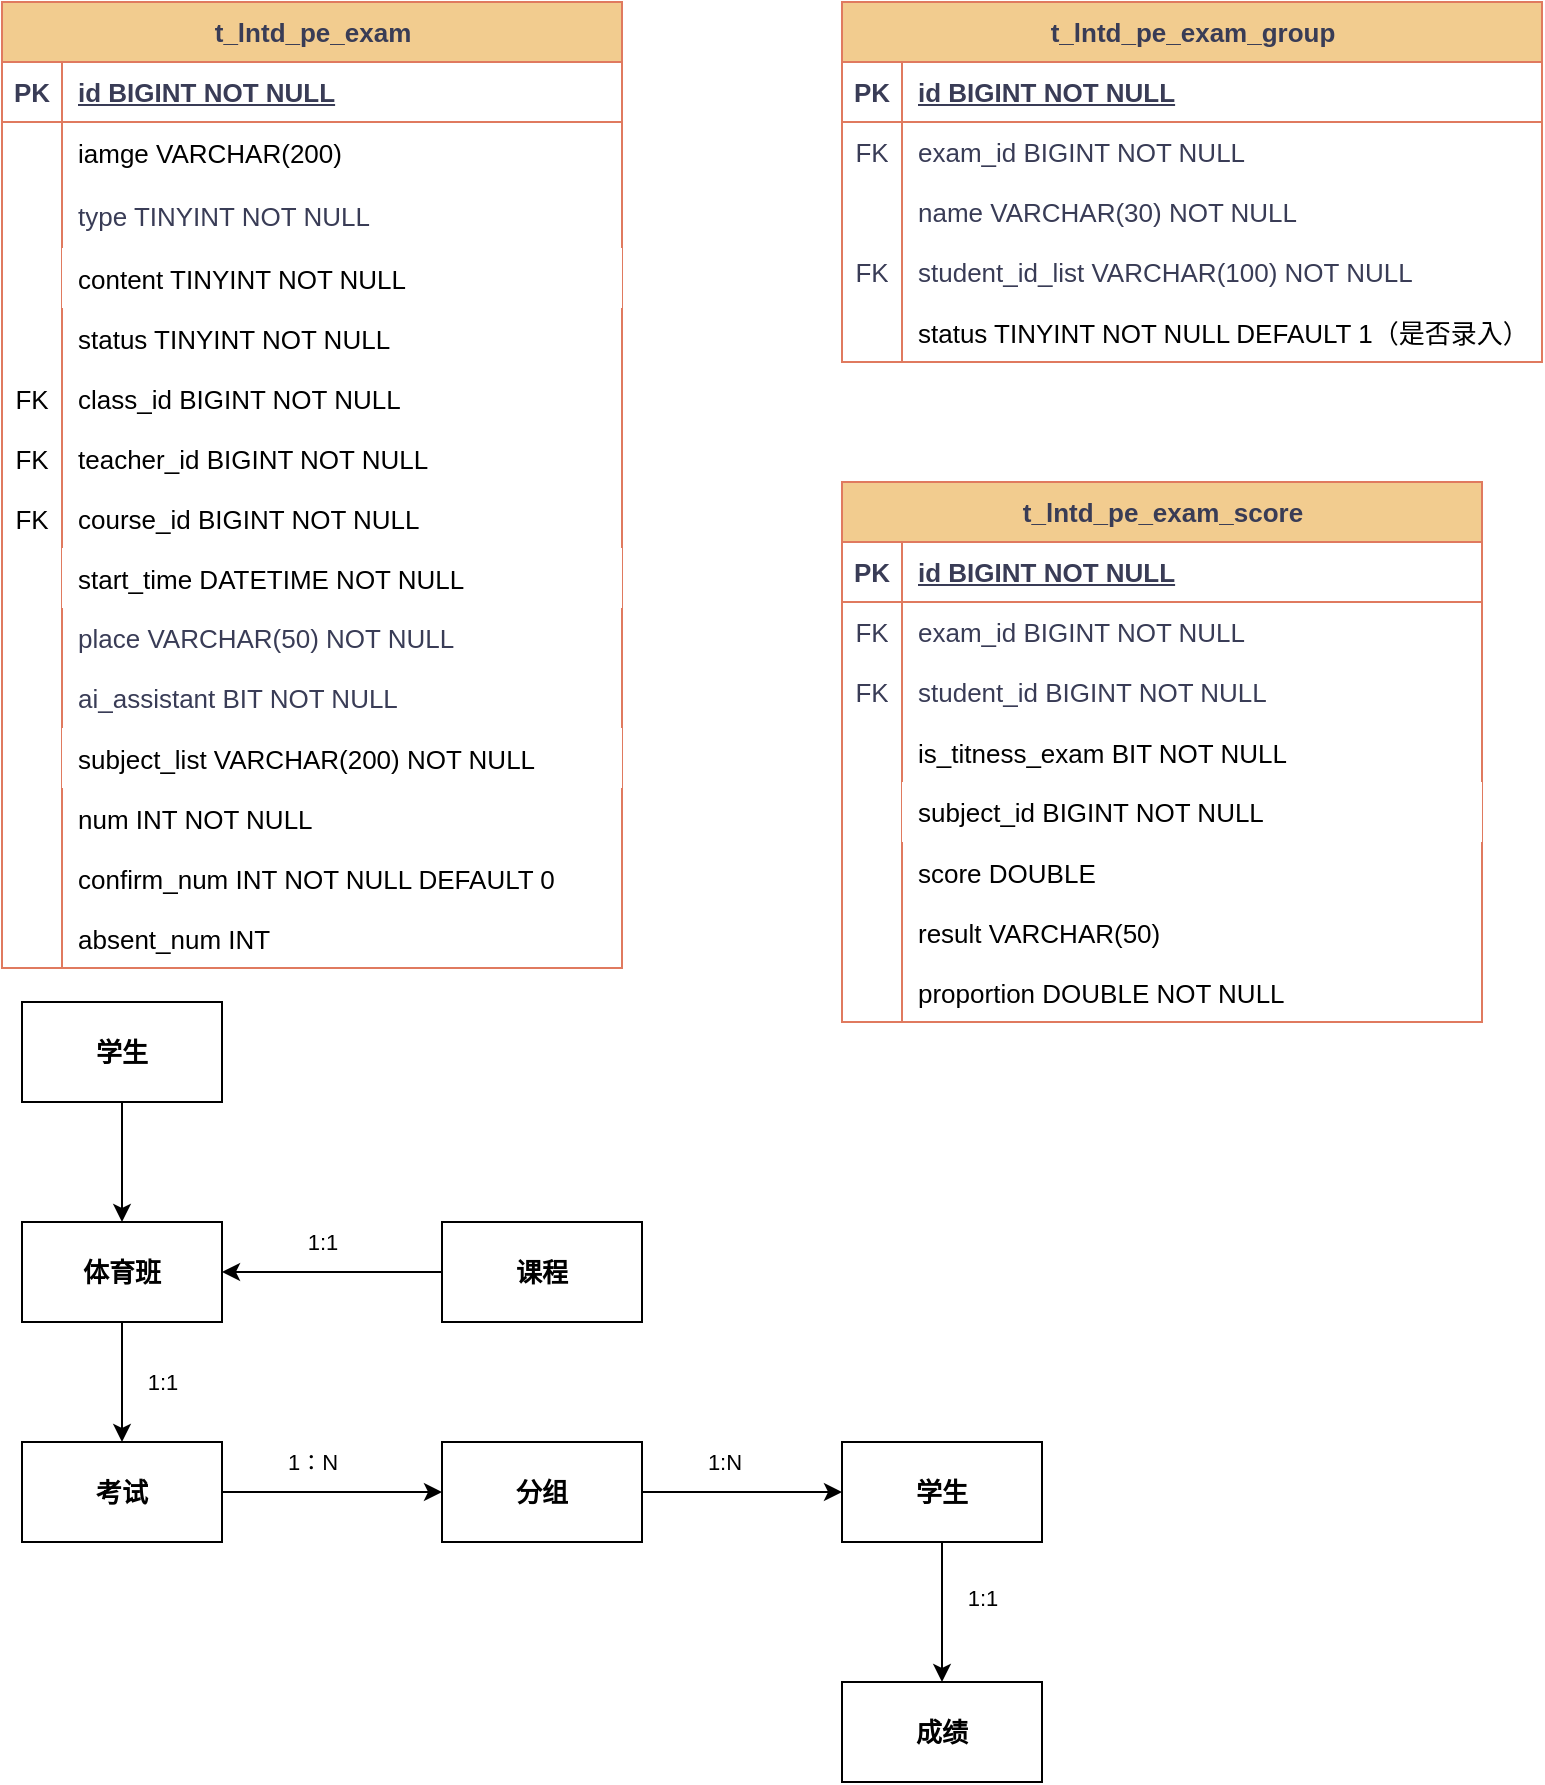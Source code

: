 <mxfile version="24.2.5" type="device">
  <diagram name="第 1 页" id="O5z4hgRswGMpczc-mdKm">
    <mxGraphModel dx="941" dy="645" grid="1" gridSize="10" guides="1" tooltips="1" connect="1" arrows="1" fold="1" page="1" pageScale="1" pageWidth="827" pageHeight="1169" math="0" shadow="0">
      <root>
        <mxCell id="0" />
        <mxCell id="1" parent="0" />
        <mxCell id="7pwZkPEPgMHPhEDgRjOz-5" value="t_lntd_pe_exam" style="shape=table;startSize=30;container=1;collapsible=1;childLayout=tableLayout;fixedRows=1;rowLines=0;fontStyle=1;align=center;resizeLast=1;html=1;strokeColor=#E07A5F;fontColor=#393C56;fillColor=#F2CC8F;fontSize=13;" parent="1" vertex="1">
          <mxGeometry x="150" y="140" width="310" height="483" as="geometry" />
        </mxCell>
        <mxCell id="7pwZkPEPgMHPhEDgRjOz-6" value="" style="shape=tableRow;horizontal=0;startSize=0;swimlaneHead=0;swimlaneBody=0;fillColor=none;collapsible=0;dropTarget=0;points=[[0,0.5],[1,0.5]];portConstraint=eastwest;top=0;left=0;right=0;bottom=1;strokeColor=#E07A5F;fontColor=#393C56;fontSize=13;" parent="7pwZkPEPgMHPhEDgRjOz-5" vertex="1">
          <mxGeometry y="30" width="310" height="30" as="geometry" />
        </mxCell>
        <mxCell id="7pwZkPEPgMHPhEDgRjOz-7" value="PK" style="shape=partialRectangle;connectable=0;fillColor=none;top=0;left=0;bottom=0;right=0;fontStyle=1;overflow=hidden;whiteSpace=wrap;html=1;strokeColor=#E07A5F;fontColor=#393C56;fontSize=13;" parent="7pwZkPEPgMHPhEDgRjOz-6" vertex="1">
          <mxGeometry width="30" height="30" as="geometry">
            <mxRectangle width="30" height="30" as="alternateBounds" />
          </mxGeometry>
        </mxCell>
        <mxCell id="7pwZkPEPgMHPhEDgRjOz-8" value="id BIGINT NOT NULL" style="shape=partialRectangle;connectable=0;fillColor=none;top=0;left=0;bottom=0;right=0;align=left;spacingLeft=6;fontStyle=5;overflow=hidden;whiteSpace=wrap;html=1;strokeColor=#E07A5F;fontColor=#393C56;fontSize=13;" parent="7pwZkPEPgMHPhEDgRjOz-6" vertex="1">
          <mxGeometry x="30" width="280" height="30" as="geometry">
            <mxRectangle width="280" height="30" as="alternateBounds" />
          </mxGeometry>
        </mxCell>
        <mxCell id="7pwZkPEPgMHPhEDgRjOz-34" value="" style="shape=tableRow;horizontal=0;startSize=0;swimlaneHead=0;swimlaneBody=0;fillColor=none;collapsible=0;dropTarget=0;points=[[0,0.5],[1,0.5]];portConstraint=eastwest;top=0;left=0;right=0;bottom=0;" parent="7pwZkPEPgMHPhEDgRjOz-5" vertex="1">
          <mxGeometry y="60" width="310" height="30" as="geometry" />
        </mxCell>
        <mxCell id="7pwZkPEPgMHPhEDgRjOz-35" value="" style="shape=partialRectangle;connectable=0;fillColor=none;top=0;left=0;bottom=0;right=0;editable=1;overflow=hidden;fontSize=13;" parent="7pwZkPEPgMHPhEDgRjOz-34" vertex="1">
          <mxGeometry width="30" height="30" as="geometry">
            <mxRectangle width="30" height="30" as="alternateBounds" />
          </mxGeometry>
        </mxCell>
        <mxCell id="7pwZkPEPgMHPhEDgRjOz-36" value="iamge VARCHAR(200)" style="shape=partialRectangle;connectable=0;fillColor=none;top=0;left=0;bottom=0;right=0;align=left;spacingLeft=6;overflow=hidden;fontSize=13;" parent="7pwZkPEPgMHPhEDgRjOz-34" vertex="1">
          <mxGeometry x="30" width="280" height="30" as="geometry">
            <mxRectangle width="280" height="30" as="alternateBounds" />
          </mxGeometry>
        </mxCell>
        <mxCell id="7pwZkPEPgMHPhEDgRjOz-9" value="" style="shape=tableRow;horizontal=0;startSize=0;swimlaneHead=0;swimlaneBody=0;fillColor=none;collapsible=0;dropTarget=0;points=[[0,0.5],[1,0.5]];portConstraint=eastwest;top=0;left=0;right=0;bottom=0;strokeColor=#E07A5F;fontColor=#393C56;fontSize=13;" parent="7pwZkPEPgMHPhEDgRjOz-5" vertex="1">
          <mxGeometry y="90" width="310" height="33" as="geometry" />
        </mxCell>
        <mxCell id="7pwZkPEPgMHPhEDgRjOz-10" value="" style="shape=partialRectangle;connectable=0;fillColor=none;top=0;left=0;bottom=0;right=0;fontStyle=0;overflow=hidden;whiteSpace=wrap;html=1;strokeColor=#E07A5F;fontColor=#393C56;fontSize=13;" parent="7pwZkPEPgMHPhEDgRjOz-9" vertex="1">
          <mxGeometry width="30" height="33" as="geometry">
            <mxRectangle width="30" height="33" as="alternateBounds" />
          </mxGeometry>
        </mxCell>
        <mxCell id="7pwZkPEPgMHPhEDgRjOz-11" value="type TINYINT NOT NULL" style="shape=partialRectangle;connectable=0;fillColor=none;top=0;left=0;bottom=0;right=0;align=left;spacingLeft=6;fontStyle=0;overflow=hidden;whiteSpace=wrap;html=1;strokeColor=#E07A5F;fontColor=#393C56;fontSize=13;" parent="7pwZkPEPgMHPhEDgRjOz-9" vertex="1">
          <mxGeometry x="30" width="280" height="33" as="geometry">
            <mxRectangle width="280" height="33" as="alternateBounds" />
          </mxGeometry>
        </mxCell>
        <mxCell id="7pwZkPEPgMHPhEDgRjOz-12" value="" style="shape=tableRow;horizontal=0;startSize=0;swimlaneHead=0;swimlaneBody=0;fillColor=none;collapsible=0;dropTarget=0;points=[[0,0.5],[1,0.5]];portConstraint=eastwest;top=0;left=0;right=0;bottom=0;" parent="7pwZkPEPgMHPhEDgRjOz-5" vertex="1">
          <mxGeometry y="123" width="310" height="30" as="geometry" />
        </mxCell>
        <mxCell id="7pwZkPEPgMHPhEDgRjOz-13" value="" style="shape=partialRectangle;connectable=0;fillColor=none;top=0;left=0;bottom=0;right=0;editable=1;overflow=hidden;fontSize=13;" parent="7pwZkPEPgMHPhEDgRjOz-12" vertex="1">
          <mxGeometry width="30" height="30" as="geometry">
            <mxRectangle width="30" height="30" as="alternateBounds" />
          </mxGeometry>
        </mxCell>
        <mxCell id="7pwZkPEPgMHPhEDgRjOz-14" value="content TINYINT NOT NULL" style="shape=partialRectangle;connectable=0;top=0;left=0;bottom=0;right=0;align=left;spacingLeft=6;overflow=hidden;fontSize=13;" parent="7pwZkPEPgMHPhEDgRjOz-12" vertex="1">
          <mxGeometry x="30" width="280" height="30" as="geometry">
            <mxRectangle width="280" height="30" as="alternateBounds" />
          </mxGeometry>
        </mxCell>
        <mxCell id="7pwZkPEPgMHPhEDgRjOz-37" value="" style="shape=tableRow;horizontal=0;startSize=0;swimlaneHead=0;swimlaneBody=0;fillColor=none;collapsible=0;dropTarget=0;points=[[0,0.5],[1,0.5]];portConstraint=eastwest;top=0;left=0;right=0;bottom=0;" parent="7pwZkPEPgMHPhEDgRjOz-5" vertex="1">
          <mxGeometry y="153" width="310" height="30" as="geometry" />
        </mxCell>
        <mxCell id="7pwZkPEPgMHPhEDgRjOz-38" value="" style="shape=partialRectangle;connectable=0;fillColor=none;top=0;left=0;bottom=0;right=0;editable=1;overflow=hidden;fontSize=13;" parent="7pwZkPEPgMHPhEDgRjOz-37" vertex="1">
          <mxGeometry width="30" height="30" as="geometry">
            <mxRectangle width="30" height="30" as="alternateBounds" />
          </mxGeometry>
        </mxCell>
        <mxCell id="7pwZkPEPgMHPhEDgRjOz-39" value="status TINYINT NOT NULL" style="shape=partialRectangle;connectable=0;fillColor=none;top=0;left=0;bottom=0;right=0;align=left;spacingLeft=6;overflow=hidden;fontSize=13;" parent="7pwZkPEPgMHPhEDgRjOz-37" vertex="1">
          <mxGeometry x="30" width="280" height="30" as="geometry">
            <mxRectangle width="280" height="30" as="alternateBounds" />
          </mxGeometry>
        </mxCell>
        <mxCell id="7pwZkPEPgMHPhEDgRjOz-40" value="" style="shape=tableRow;horizontal=0;startSize=0;swimlaneHead=0;swimlaneBody=0;fillColor=none;collapsible=0;dropTarget=0;points=[[0,0.5],[1,0.5]];portConstraint=eastwest;top=0;left=0;right=0;bottom=0;" parent="7pwZkPEPgMHPhEDgRjOz-5" vertex="1">
          <mxGeometry y="183" width="310" height="30" as="geometry" />
        </mxCell>
        <mxCell id="7pwZkPEPgMHPhEDgRjOz-41" value="FK" style="shape=partialRectangle;connectable=0;fillColor=none;top=0;left=0;bottom=0;right=0;editable=1;overflow=hidden;fontSize=13;" parent="7pwZkPEPgMHPhEDgRjOz-40" vertex="1">
          <mxGeometry width="30" height="30" as="geometry">
            <mxRectangle width="30" height="30" as="alternateBounds" />
          </mxGeometry>
        </mxCell>
        <mxCell id="7pwZkPEPgMHPhEDgRjOz-42" value="class_id BIGINT NOT NULL" style="shape=partialRectangle;connectable=0;fillColor=none;top=0;left=0;bottom=0;right=0;align=left;spacingLeft=6;overflow=hidden;fontSize=13;" parent="7pwZkPEPgMHPhEDgRjOz-40" vertex="1">
          <mxGeometry x="30" width="280" height="30" as="geometry">
            <mxRectangle width="280" height="30" as="alternateBounds" />
          </mxGeometry>
        </mxCell>
        <mxCell id="7pwZkPEPgMHPhEDgRjOz-46" value="" style="shape=tableRow;horizontal=0;startSize=0;swimlaneHead=0;swimlaneBody=0;fillColor=none;collapsible=0;dropTarget=0;points=[[0,0.5],[1,0.5]];portConstraint=eastwest;top=0;left=0;right=0;bottom=0;" parent="7pwZkPEPgMHPhEDgRjOz-5" vertex="1">
          <mxGeometry y="213" width="310" height="30" as="geometry" />
        </mxCell>
        <mxCell id="7pwZkPEPgMHPhEDgRjOz-47" value="FK" style="shape=partialRectangle;connectable=0;fillColor=none;top=0;left=0;bottom=0;right=0;editable=1;overflow=hidden;fontSize=13;" parent="7pwZkPEPgMHPhEDgRjOz-46" vertex="1">
          <mxGeometry width="30" height="30" as="geometry">
            <mxRectangle width="30" height="30" as="alternateBounds" />
          </mxGeometry>
        </mxCell>
        <mxCell id="7pwZkPEPgMHPhEDgRjOz-48" value="teacher_id BIGINT NOT NULL" style="shape=partialRectangle;connectable=0;fillColor=none;top=0;left=0;bottom=0;right=0;align=left;spacingLeft=6;overflow=hidden;fontSize=13;" parent="7pwZkPEPgMHPhEDgRjOz-46" vertex="1">
          <mxGeometry x="30" width="280" height="30" as="geometry">
            <mxRectangle width="280" height="30" as="alternateBounds" />
          </mxGeometry>
        </mxCell>
        <mxCell id="W1W9nq3DdNH4J-xz-2Bn-3" value="" style="shape=tableRow;horizontal=0;startSize=0;swimlaneHead=0;swimlaneBody=0;fillColor=none;collapsible=0;dropTarget=0;points=[[0,0.5],[1,0.5]];portConstraint=eastwest;top=0;left=0;right=0;bottom=0;" vertex="1" parent="7pwZkPEPgMHPhEDgRjOz-5">
          <mxGeometry y="243" width="310" height="30" as="geometry" />
        </mxCell>
        <mxCell id="W1W9nq3DdNH4J-xz-2Bn-4" value="FK" style="shape=partialRectangle;connectable=0;fillColor=none;top=0;left=0;bottom=0;right=0;editable=1;overflow=hidden;fontSize=13;" vertex="1" parent="W1W9nq3DdNH4J-xz-2Bn-3">
          <mxGeometry width="30" height="30" as="geometry">
            <mxRectangle width="30" height="30" as="alternateBounds" />
          </mxGeometry>
        </mxCell>
        <mxCell id="W1W9nq3DdNH4J-xz-2Bn-5" value="course_id BIGINT NOT NULL" style="shape=partialRectangle;connectable=0;fillColor=none;top=0;left=0;bottom=0;right=0;align=left;spacingLeft=6;overflow=hidden;fontSize=13;" vertex="1" parent="W1W9nq3DdNH4J-xz-2Bn-3">
          <mxGeometry x="30" width="280" height="30" as="geometry">
            <mxRectangle width="280" height="30" as="alternateBounds" />
          </mxGeometry>
        </mxCell>
        <mxCell id="7pwZkPEPgMHPhEDgRjOz-15" value="" style="shape=tableRow;horizontal=0;startSize=0;swimlaneHead=0;swimlaneBody=0;fillColor=none;collapsible=0;dropTarget=0;points=[[0,0.5],[1,0.5]];portConstraint=eastwest;top=0;left=0;right=0;bottom=0;" parent="7pwZkPEPgMHPhEDgRjOz-5" vertex="1">
          <mxGeometry y="273" width="310" height="30" as="geometry" />
        </mxCell>
        <mxCell id="7pwZkPEPgMHPhEDgRjOz-16" value="" style="shape=partialRectangle;connectable=0;fillColor=none;top=0;left=0;bottom=0;right=0;editable=1;overflow=hidden;fontSize=13;" parent="7pwZkPEPgMHPhEDgRjOz-15" vertex="1">
          <mxGeometry width="30" height="30" as="geometry">
            <mxRectangle width="30" height="30" as="alternateBounds" />
          </mxGeometry>
        </mxCell>
        <mxCell id="7pwZkPEPgMHPhEDgRjOz-17" value="start_time DATETIME NOT NULL" style="shape=partialRectangle;connectable=0;top=0;left=0;bottom=0;right=0;align=left;spacingLeft=6;overflow=hidden;fontSize=13;" parent="7pwZkPEPgMHPhEDgRjOz-15" vertex="1">
          <mxGeometry x="30" width="280" height="30" as="geometry">
            <mxRectangle width="280" height="30" as="alternateBounds" />
          </mxGeometry>
        </mxCell>
        <mxCell id="7pwZkPEPgMHPhEDgRjOz-18" value="" style="shape=tableRow;horizontal=0;startSize=0;swimlaneHead=0;swimlaneBody=0;fillColor=none;collapsible=0;dropTarget=0;points=[[0,0.5],[1,0.5]];portConstraint=eastwest;top=0;left=0;right=0;bottom=0;strokeColor=#E07A5F;fontColor=#393C56;fontSize=13;" parent="7pwZkPEPgMHPhEDgRjOz-5" vertex="1">
          <mxGeometry y="303" width="310" height="30" as="geometry" />
        </mxCell>
        <mxCell id="7pwZkPEPgMHPhEDgRjOz-19" value="" style="shape=partialRectangle;connectable=0;fillColor=none;top=0;left=0;bottom=0;right=0;editable=1;overflow=hidden;whiteSpace=wrap;html=1;strokeColor=#E07A5F;fontColor=#393C56;fontSize=13;" parent="7pwZkPEPgMHPhEDgRjOz-18" vertex="1">
          <mxGeometry width="30" height="30" as="geometry">
            <mxRectangle width="30" height="30" as="alternateBounds" />
          </mxGeometry>
        </mxCell>
        <mxCell id="7pwZkPEPgMHPhEDgRjOz-20" value="place VARCHAR(50) NOT NULL" style="shape=partialRectangle;connectable=0;fillColor=none;top=0;left=0;bottom=0;right=0;align=left;spacingLeft=6;overflow=hidden;whiteSpace=wrap;html=1;strokeColor=#E07A5F;fontColor=#393C56;fontSize=13;" parent="7pwZkPEPgMHPhEDgRjOz-18" vertex="1">
          <mxGeometry x="30" width="280" height="30" as="geometry">
            <mxRectangle width="280" height="30" as="alternateBounds" />
          </mxGeometry>
        </mxCell>
        <mxCell id="7pwZkPEPgMHPhEDgRjOz-21" value="" style="shape=tableRow;horizontal=0;startSize=0;swimlaneHead=0;swimlaneBody=0;fillColor=none;collapsible=0;dropTarget=0;points=[[0,0.5],[1,0.5]];portConstraint=eastwest;top=0;left=0;right=0;bottom=0;strokeColor=#E07A5F;fontColor=#393C56;fontSize=13;" parent="7pwZkPEPgMHPhEDgRjOz-5" vertex="1">
          <mxGeometry y="333" width="310" height="30" as="geometry" />
        </mxCell>
        <mxCell id="7pwZkPEPgMHPhEDgRjOz-22" value="" style="shape=partialRectangle;connectable=0;fillColor=none;top=0;left=0;bottom=0;right=0;editable=1;overflow=hidden;whiteSpace=wrap;html=1;strokeColor=#E07A5F;fontColor=#393C56;fontSize=13;" parent="7pwZkPEPgMHPhEDgRjOz-21" vertex="1">
          <mxGeometry width="30" height="30" as="geometry">
            <mxRectangle width="30" height="30" as="alternateBounds" />
          </mxGeometry>
        </mxCell>
        <mxCell id="7pwZkPEPgMHPhEDgRjOz-23" value="ai_assistant BIT NOT NULL" style="shape=partialRectangle;connectable=0;fillColor=none;top=0;left=0;bottom=0;right=0;align=left;spacingLeft=6;overflow=hidden;whiteSpace=wrap;html=1;strokeColor=#E07A5F;fontColor=#393C56;fontSize=13;" parent="7pwZkPEPgMHPhEDgRjOz-21" vertex="1">
          <mxGeometry x="30" width="280" height="30" as="geometry">
            <mxRectangle width="280" height="30" as="alternateBounds" />
          </mxGeometry>
        </mxCell>
        <mxCell id="7pwZkPEPgMHPhEDgRjOz-25" value="" style="shape=tableRow;horizontal=0;startSize=0;swimlaneHead=0;swimlaneBody=0;fillColor=none;collapsible=0;dropTarget=0;points=[[0,0.5],[1,0.5]];portConstraint=eastwest;top=0;left=0;right=0;bottom=0;" parent="7pwZkPEPgMHPhEDgRjOz-5" vertex="1">
          <mxGeometry y="363" width="310" height="30" as="geometry" />
        </mxCell>
        <mxCell id="7pwZkPEPgMHPhEDgRjOz-26" value="" style="shape=partialRectangle;connectable=0;fillColor=none;top=0;left=0;bottom=0;right=0;editable=1;overflow=hidden;fontSize=13;" parent="7pwZkPEPgMHPhEDgRjOz-25" vertex="1">
          <mxGeometry width="30" height="30" as="geometry">
            <mxRectangle width="30" height="30" as="alternateBounds" />
          </mxGeometry>
        </mxCell>
        <mxCell id="7pwZkPEPgMHPhEDgRjOz-27" value="subject_list VARCHAR(200) NOT NULL" style="shape=partialRectangle;connectable=0;top=0;left=0;bottom=0;right=0;align=left;spacingLeft=6;overflow=hidden;fontSize=13;" parent="7pwZkPEPgMHPhEDgRjOz-25" vertex="1">
          <mxGeometry x="30" width="280" height="30" as="geometry">
            <mxRectangle width="280" height="30" as="alternateBounds" />
          </mxGeometry>
        </mxCell>
        <mxCell id="7pwZkPEPgMHPhEDgRjOz-28" value="" style="shape=tableRow;horizontal=0;startSize=0;swimlaneHead=0;swimlaneBody=0;fillColor=none;collapsible=0;dropTarget=0;points=[[0,0.5],[1,0.5]];portConstraint=eastwest;top=0;left=0;right=0;bottom=0;" parent="7pwZkPEPgMHPhEDgRjOz-5" vertex="1">
          <mxGeometry y="393" width="310" height="30" as="geometry" />
        </mxCell>
        <mxCell id="7pwZkPEPgMHPhEDgRjOz-29" value="" style="shape=partialRectangle;connectable=0;fillColor=none;top=0;left=0;bottom=0;right=0;editable=1;overflow=hidden;fontSize=13;" parent="7pwZkPEPgMHPhEDgRjOz-28" vertex="1">
          <mxGeometry width="30" height="30" as="geometry">
            <mxRectangle width="30" height="30" as="alternateBounds" />
          </mxGeometry>
        </mxCell>
        <mxCell id="7pwZkPEPgMHPhEDgRjOz-30" value="num INT NOT NULL" style="shape=partialRectangle;connectable=0;fillColor=none;top=0;left=0;bottom=0;right=0;align=left;spacingLeft=6;overflow=hidden;fontSize=13;" parent="7pwZkPEPgMHPhEDgRjOz-28" vertex="1">
          <mxGeometry x="30" width="280" height="30" as="geometry">
            <mxRectangle width="280" height="30" as="alternateBounds" />
          </mxGeometry>
        </mxCell>
        <mxCell id="k04_88dXQ9N5SxL8aaOI-16" value="" style="shape=tableRow;horizontal=0;startSize=0;swimlaneHead=0;swimlaneBody=0;fillColor=none;collapsible=0;dropTarget=0;points=[[0,0.5],[1,0.5]];portConstraint=eastwest;top=0;left=0;right=0;bottom=0;" parent="7pwZkPEPgMHPhEDgRjOz-5" vertex="1">
          <mxGeometry y="423" width="310" height="30" as="geometry" />
        </mxCell>
        <mxCell id="k04_88dXQ9N5SxL8aaOI-17" value="" style="shape=partialRectangle;connectable=0;fillColor=none;top=0;left=0;bottom=0;right=0;editable=1;overflow=hidden;fontSize=13;" parent="k04_88dXQ9N5SxL8aaOI-16" vertex="1">
          <mxGeometry width="30" height="30" as="geometry">
            <mxRectangle width="30" height="30" as="alternateBounds" />
          </mxGeometry>
        </mxCell>
        <mxCell id="k04_88dXQ9N5SxL8aaOI-18" value="confirm_num INT NOT NULL DEFAULT 0" style="shape=partialRectangle;connectable=0;fillColor=none;top=0;left=0;bottom=0;right=0;align=left;spacingLeft=6;overflow=hidden;fontSize=13;" parent="k04_88dXQ9N5SxL8aaOI-16" vertex="1">
          <mxGeometry x="30" width="280" height="30" as="geometry">
            <mxRectangle width="280" height="30" as="alternateBounds" />
          </mxGeometry>
        </mxCell>
        <mxCell id="7pwZkPEPgMHPhEDgRjOz-31" value="" style="shape=tableRow;horizontal=0;startSize=0;swimlaneHead=0;swimlaneBody=0;fillColor=none;collapsible=0;dropTarget=0;points=[[0,0.5],[1,0.5]];portConstraint=eastwest;top=0;left=0;right=0;bottom=0;" parent="7pwZkPEPgMHPhEDgRjOz-5" vertex="1">
          <mxGeometry y="453" width="310" height="30" as="geometry" />
        </mxCell>
        <mxCell id="7pwZkPEPgMHPhEDgRjOz-32" value="" style="shape=partialRectangle;connectable=0;fillColor=none;top=0;left=0;bottom=0;right=0;editable=1;overflow=hidden;fontSize=13;" parent="7pwZkPEPgMHPhEDgRjOz-31" vertex="1">
          <mxGeometry width="30" height="30" as="geometry">
            <mxRectangle width="30" height="30" as="alternateBounds" />
          </mxGeometry>
        </mxCell>
        <mxCell id="7pwZkPEPgMHPhEDgRjOz-33" value="absent_num INT" style="shape=partialRectangle;connectable=0;fillColor=none;top=0;left=0;bottom=0;right=0;align=left;spacingLeft=6;overflow=hidden;fontSize=13;" parent="7pwZkPEPgMHPhEDgRjOz-31" vertex="1">
          <mxGeometry x="30" width="280" height="30" as="geometry">
            <mxRectangle width="280" height="30" as="alternateBounds" />
          </mxGeometry>
        </mxCell>
        <mxCell id="7pwZkPEPgMHPhEDgRjOz-52" value="t_lntd_pe_exam_group" style="shape=table;startSize=30;container=1;collapsible=1;childLayout=tableLayout;fixedRows=1;rowLines=0;fontStyle=1;align=center;resizeLast=1;html=1;strokeColor=#E07A5F;fontColor=#393C56;fillColor=#F2CC8F;fontSize=13;" parent="1" vertex="1">
          <mxGeometry x="570" y="140" width="350" height="180" as="geometry" />
        </mxCell>
        <mxCell id="7pwZkPEPgMHPhEDgRjOz-53" value="" style="shape=tableRow;horizontal=0;startSize=0;swimlaneHead=0;swimlaneBody=0;fillColor=none;collapsible=0;dropTarget=0;points=[[0,0.5],[1,0.5]];portConstraint=eastwest;top=0;left=0;right=0;bottom=1;strokeColor=#E07A5F;fontColor=#393C56;fontSize=13;" parent="7pwZkPEPgMHPhEDgRjOz-52" vertex="1">
          <mxGeometry y="30" width="350" height="30" as="geometry" />
        </mxCell>
        <mxCell id="7pwZkPEPgMHPhEDgRjOz-54" value="PK" style="shape=partialRectangle;connectable=0;fillColor=none;top=0;left=0;bottom=0;right=0;fontStyle=1;overflow=hidden;whiteSpace=wrap;html=1;strokeColor=#E07A5F;fontColor=#393C56;fontSize=13;" parent="7pwZkPEPgMHPhEDgRjOz-53" vertex="1">
          <mxGeometry width="30" height="30" as="geometry">
            <mxRectangle width="30" height="30" as="alternateBounds" />
          </mxGeometry>
        </mxCell>
        <mxCell id="7pwZkPEPgMHPhEDgRjOz-55" value="id BIGINT NOT NULL" style="shape=partialRectangle;connectable=0;fillColor=none;top=0;left=0;bottom=0;right=0;align=left;spacingLeft=6;fontStyle=5;overflow=hidden;whiteSpace=wrap;html=1;strokeColor=#E07A5F;fontColor=#393C56;fontSize=13;" parent="7pwZkPEPgMHPhEDgRjOz-53" vertex="1">
          <mxGeometry x="30" width="320" height="30" as="geometry">
            <mxRectangle width="320" height="30" as="alternateBounds" />
          </mxGeometry>
        </mxCell>
        <mxCell id="7pwZkPEPgMHPhEDgRjOz-59" value="" style="shape=tableRow;horizontal=0;startSize=0;swimlaneHead=0;swimlaneBody=0;fillColor=none;collapsible=0;dropTarget=0;points=[[0,0.5],[1,0.5]];portConstraint=eastwest;top=0;left=0;right=0;bottom=0;strokeColor=#E07A5F;fontColor=#393C56;fontSize=13;" parent="7pwZkPEPgMHPhEDgRjOz-52" vertex="1">
          <mxGeometry y="60" width="350" height="30" as="geometry" />
        </mxCell>
        <mxCell id="7pwZkPEPgMHPhEDgRjOz-60" value="FK" style="shape=partialRectangle;connectable=0;fillColor=none;top=0;left=0;bottom=0;right=0;editable=1;overflow=hidden;whiteSpace=wrap;html=1;strokeColor=#E07A5F;fontColor=#393C56;fontSize=13;" parent="7pwZkPEPgMHPhEDgRjOz-59" vertex="1">
          <mxGeometry width="30" height="30" as="geometry">
            <mxRectangle width="30" height="30" as="alternateBounds" />
          </mxGeometry>
        </mxCell>
        <mxCell id="7pwZkPEPgMHPhEDgRjOz-61" value="&lt;span style=&quot;text-align: center; text-wrap: nowrap;&quot;&gt;exam&lt;/span&gt;_id BIGINT NOT NULL" style="shape=partialRectangle;connectable=0;fillColor=none;top=0;left=0;bottom=0;right=0;align=left;spacingLeft=6;overflow=hidden;whiteSpace=wrap;html=1;strokeColor=#E07A5F;fontColor=#393C56;fontSize=13;" parent="7pwZkPEPgMHPhEDgRjOz-59" vertex="1">
          <mxGeometry x="30" width="320" height="30" as="geometry">
            <mxRectangle width="320" height="30" as="alternateBounds" />
          </mxGeometry>
        </mxCell>
        <mxCell id="7pwZkPEPgMHPhEDgRjOz-56" value="" style="shape=tableRow;horizontal=0;startSize=0;swimlaneHead=0;swimlaneBody=0;fillColor=none;collapsible=0;dropTarget=0;points=[[0,0.5],[1,0.5]];portConstraint=eastwest;top=0;left=0;right=0;bottom=0;strokeColor=#E07A5F;fontColor=#393C56;fontSize=13;" parent="7pwZkPEPgMHPhEDgRjOz-52" vertex="1">
          <mxGeometry y="90" width="350" height="30" as="geometry" />
        </mxCell>
        <mxCell id="7pwZkPEPgMHPhEDgRjOz-57" value="" style="shape=partialRectangle;connectable=0;fillColor=none;top=0;left=0;bottom=0;right=0;editable=1;overflow=hidden;whiteSpace=wrap;html=1;strokeColor=#E07A5F;fontColor=#393C56;fontSize=13;" parent="7pwZkPEPgMHPhEDgRjOz-56" vertex="1">
          <mxGeometry width="30" height="30" as="geometry">
            <mxRectangle width="30" height="30" as="alternateBounds" />
          </mxGeometry>
        </mxCell>
        <mxCell id="7pwZkPEPgMHPhEDgRjOz-58" value="name VARCHAR(30) NOT NULL" style="shape=partialRectangle;connectable=0;fillColor=none;top=0;left=0;bottom=0;right=0;align=left;spacingLeft=6;overflow=hidden;whiteSpace=wrap;html=1;strokeColor=#E07A5F;fontColor=#393C56;fontSize=13;" parent="7pwZkPEPgMHPhEDgRjOz-56" vertex="1">
          <mxGeometry x="30" width="320" height="30" as="geometry">
            <mxRectangle width="320" height="30" as="alternateBounds" />
          </mxGeometry>
        </mxCell>
        <mxCell id="7pwZkPEPgMHPhEDgRjOz-62" value="" style="shape=tableRow;horizontal=0;startSize=0;swimlaneHead=0;swimlaneBody=0;fillColor=none;collapsible=0;dropTarget=0;points=[[0,0.5],[1,0.5]];portConstraint=eastwest;top=0;left=0;right=0;bottom=0;strokeColor=#E07A5F;fontColor=#393C56;fontSize=13;" parent="7pwZkPEPgMHPhEDgRjOz-52" vertex="1">
          <mxGeometry y="120" width="350" height="30" as="geometry" />
        </mxCell>
        <mxCell id="7pwZkPEPgMHPhEDgRjOz-63" value="FK" style="shape=partialRectangle;connectable=0;fillColor=none;top=0;left=0;bottom=0;right=0;editable=1;overflow=hidden;whiteSpace=wrap;html=1;strokeColor=#E07A5F;fontColor=#393C56;fontSize=13;" parent="7pwZkPEPgMHPhEDgRjOz-62" vertex="1">
          <mxGeometry width="30" height="30" as="geometry">
            <mxRectangle width="30" height="30" as="alternateBounds" />
          </mxGeometry>
        </mxCell>
        <mxCell id="7pwZkPEPgMHPhEDgRjOz-64" value="student_id_list VARCHAR(100) NOT NULL" style="shape=partialRectangle;connectable=0;fillColor=none;top=0;left=0;bottom=0;right=0;align=left;spacingLeft=6;overflow=hidden;whiteSpace=wrap;html=1;strokeColor=#E07A5F;fontColor=#393C56;fontSize=13;" parent="7pwZkPEPgMHPhEDgRjOz-62" vertex="1">
          <mxGeometry x="30" width="320" height="30" as="geometry">
            <mxRectangle width="320" height="30" as="alternateBounds" />
          </mxGeometry>
        </mxCell>
        <mxCell id="7pwZkPEPgMHPhEDgRjOz-72" value="" style="shape=tableRow;horizontal=0;startSize=0;swimlaneHead=0;swimlaneBody=0;fillColor=none;collapsible=0;dropTarget=0;points=[[0,0.5],[1,0.5]];portConstraint=eastwest;top=0;left=0;right=0;bottom=0;" parent="7pwZkPEPgMHPhEDgRjOz-52" vertex="1">
          <mxGeometry y="150" width="350" height="30" as="geometry" />
        </mxCell>
        <mxCell id="7pwZkPEPgMHPhEDgRjOz-73" value="" style="shape=partialRectangle;connectable=0;fillColor=none;top=0;left=0;bottom=0;right=0;editable=1;overflow=hidden;fontSize=13;" parent="7pwZkPEPgMHPhEDgRjOz-72" vertex="1">
          <mxGeometry width="30" height="30" as="geometry">
            <mxRectangle width="30" height="30" as="alternateBounds" />
          </mxGeometry>
        </mxCell>
        <mxCell id="7pwZkPEPgMHPhEDgRjOz-74" value="status TINYINT NOT NULL DEFAULT 1（是否录入）" style="shape=partialRectangle;connectable=0;fillColor=none;top=0;left=0;bottom=0;right=0;align=left;spacingLeft=6;overflow=hidden;fontSize=13;" parent="7pwZkPEPgMHPhEDgRjOz-72" vertex="1">
          <mxGeometry x="30" width="320" height="30" as="geometry">
            <mxRectangle width="320" height="30" as="alternateBounds" />
          </mxGeometry>
        </mxCell>
        <mxCell id="k04_88dXQ9N5SxL8aaOI-7" style="edgeStyle=orthogonalEdgeStyle;rounded=0;orthogonalLoop=1;jettySize=auto;html=1;" parent="1" source="k04_88dXQ9N5SxL8aaOI-1" target="k04_88dXQ9N5SxL8aaOI-3" edge="1">
          <mxGeometry relative="1" as="geometry" />
        </mxCell>
        <mxCell id="k04_88dXQ9N5SxL8aaOI-8" value="1：N" style="edgeLabel;html=1;align=center;verticalAlign=middle;resizable=0;points=[];" parent="k04_88dXQ9N5SxL8aaOI-7" vertex="1" connectable="0">
          <mxGeometry x="-0.436" y="1" relative="1" as="geometry">
            <mxPoint x="14" y="-14" as="offset" />
          </mxGeometry>
        </mxCell>
        <mxCell id="k04_88dXQ9N5SxL8aaOI-1" value="考试" style="rounded=0;whiteSpace=wrap;html=1;fontSize=13;fontStyle=1" parent="1" vertex="1">
          <mxGeometry x="160" y="860" width="100" height="50" as="geometry" />
        </mxCell>
        <mxCell id="k04_88dXQ9N5SxL8aaOI-12" style="edgeStyle=orthogonalEdgeStyle;rounded=0;orthogonalLoop=1;jettySize=auto;html=1;" parent="1" source="k04_88dXQ9N5SxL8aaOI-2" target="k04_88dXQ9N5SxL8aaOI-11" edge="1">
          <mxGeometry relative="1" as="geometry" />
        </mxCell>
        <mxCell id="k04_88dXQ9N5SxL8aaOI-14" value="1:1" style="edgeLabel;html=1;align=center;verticalAlign=middle;resizable=0;points=[];" parent="k04_88dXQ9N5SxL8aaOI-12" vertex="1" connectable="0">
          <mxGeometry x="-0.205" y="-1" relative="1" as="geometry">
            <mxPoint x="21" as="offset" />
          </mxGeometry>
        </mxCell>
        <mxCell id="k04_88dXQ9N5SxL8aaOI-2" value="学生" style="rounded=0;whiteSpace=wrap;html=1;fontSize=13;fontStyle=1" parent="1" vertex="1">
          <mxGeometry x="570" y="860" width="100" height="50" as="geometry" />
        </mxCell>
        <mxCell id="k04_88dXQ9N5SxL8aaOI-9" style="edgeStyle=orthogonalEdgeStyle;rounded=0;orthogonalLoop=1;jettySize=auto;html=1;" parent="1" source="k04_88dXQ9N5SxL8aaOI-3" target="k04_88dXQ9N5SxL8aaOI-2" edge="1">
          <mxGeometry relative="1" as="geometry" />
        </mxCell>
        <mxCell id="k04_88dXQ9N5SxL8aaOI-10" value="1:N" style="edgeLabel;html=1;align=center;verticalAlign=middle;resizable=0;points=[];" parent="k04_88dXQ9N5SxL8aaOI-9" vertex="1" connectable="0">
          <mxGeometry x="0.37" y="-3" relative="1" as="geometry">
            <mxPoint x="-28" y="-18" as="offset" />
          </mxGeometry>
        </mxCell>
        <mxCell id="k04_88dXQ9N5SxL8aaOI-3" value="分组" style="rounded=0;whiteSpace=wrap;html=1;fontSize=13;fontStyle=1" parent="1" vertex="1">
          <mxGeometry x="370" y="860" width="100" height="50" as="geometry" />
        </mxCell>
        <mxCell id="k04_88dXQ9N5SxL8aaOI-5" style="edgeStyle=orthogonalEdgeStyle;rounded=0;orthogonalLoop=1;jettySize=auto;html=1;exitX=0.5;exitY=1;exitDx=0;exitDy=0;entryX=0.5;entryY=0;entryDx=0;entryDy=0;" parent="1" source="k04_88dXQ9N5SxL8aaOI-4" target="k04_88dXQ9N5SxL8aaOI-1" edge="1">
          <mxGeometry relative="1" as="geometry" />
        </mxCell>
        <mxCell id="k04_88dXQ9N5SxL8aaOI-6" value="1:1" style="edgeLabel;html=1;align=center;verticalAlign=middle;resizable=0;points=[];" parent="k04_88dXQ9N5SxL8aaOI-5" vertex="1" connectable="0">
          <mxGeometry x="-0.633" y="2" relative="1" as="geometry">
            <mxPoint x="18" y="19" as="offset" />
          </mxGeometry>
        </mxCell>
        <mxCell id="k04_88dXQ9N5SxL8aaOI-4" value="体育班" style="rounded=0;whiteSpace=wrap;html=1;fontSize=13;fontStyle=1" parent="1" vertex="1">
          <mxGeometry x="160" y="750" width="100" height="50" as="geometry" />
        </mxCell>
        <mxCell id="k04_88dXQ9N5SxL8aaOI-11" value="成绩" style="rounded=0;whiteSpace=wrap;html=1;fontSize=13;fontStyle=1" parent="1" vertex="1">
          <mxGeometry x="570" y="980" width="100" height="50" as="geometry" />
        </mxCell>
        <mxCell id="k04_88dXQ9N5SxL8aaOI-19" value="t_lntd_pe_exam_score" style="shape=table;startSize=30;container=1;collapsible=1;childLayout=tableLayout;fixedRows=1;rowLines=0;fontStyle=1;align=center;resizeLast=1;html=1;strokeColor=#E07A5F;fontColor=#393C56;fillColor=#F2CC8F;fontSize=13;" parent="1" vertex="1">
          <mxGeometry x="570" y="380" width="320" height="270" as="geometry" />
        </mxCell>
        <mxCell id="k04_88dXQ9N5SxL8aaOI-20" value="" style="shape=tableRow;horizontal=0;startSize=0;swimlaneHead=0;swimlaneBody=0;fillColor=none;collapsible=0;dropTarget=0;points=[[0,0.5],[1,0.5]];portConstraint=eastwest;top=0;left=0;right=0;bottom=1;strokeColor=#E07A5F;fontColor=#393C56;fontSize=13;" parent="k04_88dXQ9N5SxL8aaOI-19" vertex="1">
          <mxGeometry y="30" width="320" height="30" as="geometry" />
        </mxCell>
        <mxCell id="k04_88dXQ9N5SxL8aaOI-21" value="PK" style="shape=partialRectangle;connectable=0;fillColor=none;top=0;left=0;bottom=0;right=0;fontStyle=1;overflow=hidden;whiteSpace=wrap;html=1;strokeColor=#E07A5F;fontColor=#393C56;fontSize=13;" parent="k04_88dXQ9N5SxL8aaOI-20" vertex="1">
          <mxGeometry width="30" height="30" as="geometry">
            <mxRectangle width="30" height="30" as="alternateBounds" />
          </mxGeometry>
        </mxCell>
        <mxCell id="k04_88dXQ9N5SxL8aaOI-22" value="id BIGINT NOT NULL" style="shape=partialRectangle;connectable=0;fillColor=none;top=0;left=0;bottom=0;right=0;align=left;spacingLeft=6;fontStyle=5;overflow=hidden;whiteSpace=wrap;html=1;strokeColor=#E07A5F;fontColor=#393C56;fontSize=13;" parent="k04_88dXQ9N5SxL8aaOI-20" vertex="1">
          <mxGeometry x="30" width="290" height="30" as="geometry">
            <mxRectangle width="290" height="30" as="alternateBounds" />
          </mxGeometry>
        </mxCell>
        <mxCell id="k04_88dXQ9N5SxL8aaOI-23" value="" style="shape=tableRow;horizontal=0;startSize=0;swimlaneHead=0;swimlaneBody=0;fillColor=none;collapsible=0;dropTarget=0;points=[[0,0.5],[1,0.5]];portConstraint=eastwest;top=0;left=0;right=0;bottom=0;strokeColor=#E07A5F;fontColor=#393C56;fontSize=13;" parent="k04_88dXQ9N5SxL8aaOI-19" vertex="1">
          <mxGeometry y="60" width="320" height="30" as="geometry" />
        </mxCell>
        <mxCell id="k04_88dXQ9N5SxL8aaOI-24" value="FK" style="shape=partialRectangle;connectable=0;fillColor=none;top=0;left=0;bottom=0;right=0;editable=1;overflow=hidden;whiteSpace=wrap;html=1;strokeColor=#E07A5F;fontColor=#393C56;fontSize=13;" parent="k04_88dXQ9N5SxL8aaOI-23" vertex="1">
          <mxGeometry width="30" height="30" as="geometry">
            <mxRectangle width="30" height="30" as="alternateBounds" />
          </mxGeometry>
        </mxCell>
        <mxCell id="k04_88dXQ9N5SxL8aaOI-25" value="exam_id BIGINT NOT NULL" style="shape=partialRectangle;connectable=0;fillColor=none;top=0;left=0;bottom=0;right=0;align=left;spacingLeft=6;overflow=hidden;whiteSpace=wrap;html=1;strokeColor=#E07A5F;fontColor=#393C56;fontSize=13;" parent="k04_88dXQ9N5SxL8aaOI-23" vertex="1">
          <mxGeometry x="30" width="290" height="30" as="geometry">
            <mxRectangle width="290" height="30" as="alternateBounds" />
          </mxGeometry>
        </mxCell>
        <mxCell id="k04_88dXQ9N5SxL8aaOI-26" value="" style="shape=tableRow;horizontal=0;startSize=0;swimlaneHead=0;swimlaneBody=0;fillColor=none;collapsible=0;dropTarget=0;points=[[0,0.5],[1,0.5]];portConstraint=eastwest;top=0;left=0;right=0;bottom=0;strokeColor=#E07A5F;fontColor=#393C56;fontSize=13;" parent="k04_88dXQ9N5SxL8aaOI-19" vertex="1">
          <mxGeometry y="90" width="320" height="30" as="geometry" />
        </mxCell>
        <mxCell id="k04_88dXQ9N5SxL8aaOI-27" value="FK" style="shape=partialRectangle;connectable=0;fillColor=none;top=0;left=0;bottom=0;right=0;editable=1;overflow=hidden;whiteSpace=wrap;html=1;strokeColor=#E07A5F;fontColor=#393C56;fontSize=13;" parent="k04_88dXQ9N5SxL8aaOI-26" vertex="1">
          <mxGeometry width="30" height="30" as="geometry">
            <mxRectangle width="30" height="30" as="alternateBounds" />
          </mxGeometry>
        </mxCell>
        <mxCell id="k04_88dXQ9N5SxL8aaOI-28" value="student_id BIGINT NOT NULL" style="shape=partialRectangle;connectable=0;fillColor=none;top=0;left=0;bottom=0;right=0;align=left;spacingLeft=6;overflow=hidden;whiteSpace=wrap;html=1;strokeColor=#E07A5F;fontColor=#393C56;fontSize=13;" parent="k04_88dXQ9N5SxL8aaOI-26" vertex="1">
          <mxGeometry x="30" width="290" height="30" as="geometry">
            <mxRectangle width="290" height="30" as="alternateBounds" />
          </mxGeometry>
        </mxCell>
        <mxCell id="W1W9nq3DdNH4J-xz-2Bn-9" value="" style="shape=tableRow;horizontal=0;startSize=0;swimlaneHead=0;swimlaneBody=0;fillColor=none;collapsible=0;dropTarget=0;points=[[0,0.5],[1,0.5]];portConstraint=eastwest;top=0;left=0;right=0;bottom=0;" vertex="1" parent="k04_88dXQ9N5SxL8aaOI-19">
          <mxGeometry y="120" width="320" height="30" as="geometry" />
        </mxCell>
        <mxCell id="W1W9nq3DdNH4J-xz-2Bn-10" value="" style="shape=partialRectangle;connectable=0;fillColor=none;top=0;left=0;bottom=0;right=0;editable=1;overflow=hidden;fontSize=13;" vertex="1" parent="W1W9nq3DdNH4J-xz-2Bn-9">
          <mxGeometry width="30" height="30" as="geometry">
            <mxRectangle width="30" height="30" as="alternateBounds" />
          </mxGeometry>
        </mxCell>
        <mxCell id="W1W9nq3DdNH4J-xz-2Bn-11" value="is_titness_exam BIT NOT NULL" style="shape=partialRectangle;connectable=0;fillColor=none;top=0;left=0;bottom=0;right=0;align=left;spacingLeft=6;overflow=hidden;fontSize=13;" vertex="1" parent="W1W9nq3DdNH4J-xz-2Bn-9">
          <mxGeometry x="30" width="290" height="30" as="geometry">
            <mxRectangle width="290" height="30" as="alternateBounds" />
          </mxGeometry>
        </mxCell>
        <mxCell id="k04_88dXQ9N5SxL8aaOI-29" value="" style="shape=tableRow;horizontal=0;startSize=0;swimlaneHead=0;swimlaneBody=0;fillColor=none;collapsible=0;dropTarget=0;points=[[0,0.5],[1,0.5]];portConstraint=eastwest;top=0;left=0;right=0;bottom=0;strokeColor=#E07A5F;fontColor=#393C56;fontSize=13;" parent="k04_88dXQ9N5SxL8aaOI-19" vertex="1">
          <mxGeometry y="150" width="320" height="30" as="geometry" />
        </mxCell>
        <mxCell id="k04_88dXQ9N5SxL8aaOI-30" value="" style="shape=partialRectangle;connectable=0;fillColor=none;top=0;left=0;bottom=0;right=0;editable=1;overflow=hidden;whiteSpace=wrap;html=1;strokeColor=#E07A5F;fontColor=#393C56;fontSize=13;" parent="k04_88dXQ9N5SxL8aaOI-29" vertex="1">
          <mxGeometry width="30" height="30" as="geometry">
            <mxRectangle width="30" height="30" as="alternateBounds" />
          </mxGeometry>
        </mxCell>
        <mxCell id="k04_88dXQ9N5SxL8aaOI-31" value="subject_id BIGINT NOT NULL" style="shape=partialRectangle;connectable=0;top=0;left=0;bottom=0;right=0;align=left;spacingLeft=6;overflow=hidden;whiteSpace=wrap;html=1;fontSize=13;" parent="k04_88dXQ9N5SxL8aaOI-29" vertex="1">
          <mxGeometry x="30" width="290" height="30" as="geometry">
            <mxRectangle width="290" height="30" as="alternateBounds" />
          </mxGeometry>
        </mxCell>
        <mxCell id="AP5yuvwf9TWIWWbK6n45-1" value="" style="shape=tableRow;horizontal=0;startSize=0;swimlaneHead=0;swimlaneBody=0;fillColor=none;collapsible=0;dropTarget=0;points=[[0,0.5],[1,0.5]];portConstraint=eastwest;top=0;left=0;right=0;bottom=0;" parent="k04_88dXQ9N5SxL8aaOI-19" vertex="1">
          <mxGeometry y="180" width="320" height="30" as="geometry" />
        </mxCell>
        <mxCell id="AP5yuvwf9TWIWWbK6n45-2" value="" style="shape=partialRectangle;connectable=0;fillColor=none;top=0;left=0;bottom=0;right=0;editable=1;overflow=hidden;fontSize=13;" parent="AP5yuvwf9TWIWWbK6n45-1" vertex="1">
          <mxGeometry width="30" height="30" as="geometry">
            <mxRectangle width="30" height="30" as="alternateBounds" />
          </mxGeometry>
        </mxCell>
        <mxCell id="AP5yuvwf9TWIWWbK6n45-3" value="score DOUBLE" style="shape=partialRectangle;connectable=0;fillColor=none;top=0;left=0;bottom=0;right=0;align=left;spacingLeft=6;overflow=hidden;fontSize=13;" parent="AP5yuvwf9TWIWWbK6n45-1" vertex="1">
          <mxGeometry x="30" width="290" height="30" as="geometry">
            <mxRectangle width="290" height="30" as="alternateBounds" />
          </mxGeometry>
        </mxCell>
        <mxCell id="W1W9nq3DdNH4J-xz-2Bn-6" value="" style="shape=tableRow;horizontal=0;startSize=0;swimlaneHead=0;swimlaneBody=0;fillColor=none;collapsible=0;dropTarget=0;points=[[0,0.5],[1,0.5]];portConstraint=eastwest;top=0;left=0;right=0;bottom=0;" vertex="1" parent="k04_88dXQ9N5SxL8aaOI-19">
          <mxGeometry y="210" width="320" height="30" as="geometry" />
        </mxCell>
        <mxCell id="W1W9nq3DdNH4J-xz-2Bn-7" value="" style="shape=partialRectangle;connectable=0;fillColor=none;top=0;left=0;bottom=0;right=0;editable=1;overflow=hidden;fontSize=13;" vertex="1" parent="W1W9nq3DdNH4J-xz-2Bn-6">
          <mxGeometry width="30" height="30" as="geometry">
            <mxRectangle width="30" height="30" as="alternateBounds" />
          </mxGeometry>
        </mxCell>
        <mxCell id="W1W9nq3DdNH4J-xz-2Bn-8" value="result VARCHAR(50) " style="shape=partialRectangle;connectable=0;fillColor=none;top=0;left=0;bottom=0;right=0;align=left;spacingLeft=6;overflow=hidden;fontSize=13;" vertex="1" parent="W1W9nq3DdNH4J-xz-2Bn-6">
          <mxGeometry x="30" width="290" height="30" as="geometry">
            <mxRectangle width="290" height="30" as="alternateBounds" />
          </mxGeometry>
        </mxCell>
        <mxCell id="AP5yuvwf9TWIWWbK6n45-4" value="" style="shape=tableRow;horizontal=0;startSize=0;swimlaneHead=0;swimlaneBody=0;fillColor=none;collapsible=0;dropTarget=0;points=[[0,0.5],[1,0.5]];portConstraint=eastwest;top=0;left=0;right=0;bottom=0;" parent="k04_88dXQ9N5SxL8aaOI-19" vertex="1">
          <mxGeometry y="240" width="320" height="30" as="geometry" />
        </mxCell>
        <mxCell id="AP5yuvwf9TWIWWbK6n45-5" value="" style="shape=partialRectangle;connectable=0;fillColor=none;top=0;left=0;bottom=0;right=0;editable=1;overflow=hidden;fontSize=13;" parent="AP5yuvwf9TWIWWbK6n45-4" vertex="1">
          <mxGeometry width="30" height="30" as="geometry">
            <mxRectangle width="30" height="30" as="alternateBounds" />
          </mxGeometry>
        </mxCell>
        <mxCell id="AP5yuvwf9TWIWWbK6n45-6" value="proportion DOUBLE NOT NULL" style="shape=partialRectangle;connectable=0;fillColor=none;top=0;left=0;bottom=0;right=0;align=left;spacingLeft=6;overflow=hidden;fontSize=13;" parent="AP5yuvwf9TWIWWbK6n45-4" vertex="1">
          <mxGeometry x="30" width="290" height="30" as="geometry">
            <mxRectangle width="290" height="30" as="alternateBounds" />
          </mxGeometry>
        </mxCell>
        <mxCell id="k04_88dXQ9N5SxL8aaOI-36" style="edgeStyle=orthogonalEdgeStyle;rounded=0;orthogonalLoop=1;jettySize=auto;html=1;entryX=1;entryY=0.5;entryDx=0;entryDy=0;" parent="1" source="k04_88dXQ9N5SxL8aaOI-35" target="k04_88dXQ9N5SxL8aaOI-4" edge="1">
          <mxGeometry relative="1" as="geometry" />
        </mxCell>
        <mxCell id="k04_88dXQ9N5SxL8aaOI-37" value="1:1" style="edgeLabel;html=1;align=center;verticalAlign=middle;resizable=0;points=[];" parent="k04_88dXQ9N5SxL8aaOI-36" vertex="1" connectable="0">
          <mxGeometry x="0.315" y="-2" relative="1" as="geometry">
            <mxPoint x="12" y="-13" as="offset" />
          </mxGeometry>
        </mxCell>
        <mxCell id="k04_88dXQ9N5SxL8aaOI-35" value="课程" style="rounded=0;whiteSpace=wrap;html=1;fontSize=13;fontStyle=1" parent="1" vertex="1">
          <mxGeometry x="370" y="750" width="100" height="50" as="geometry" />
        </mxCell>
        <mxCell id="W1W9nq3DdNH4J-xz-2Bn-2" style="edgeStyle=orthogonalEdgeStyle;rounded=0;orthogonalLoop=1;jettySize=auto;html=1;" edge="1" parent="1" source="W1W9nq3DdNH4J-xz-2Bn-1" target="k04_88dXQ9N5SxL8aaOI-4">
          <mxGeometry relative="1" as="geometry" />
        </mxCell>
        <mxCell id="W1W9nq3DdNH4J-xz-2Bn-1" value="学生" style="rounded=0;whiteSpace=wrap;html=1;fontSize=13;fontStyle=1" vertex="1" parent="1">
          <mxGeometry x="160" y="640" width="100" height="50" as="geometry" />
        </mxCell>
      </root>
    </mxGraphModel>
  </diagram>
</mxfile>
